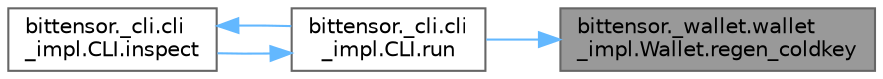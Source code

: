 digraph "bittensor._wallet.wallet_impl.Wallet.regen_coldkey"
{
 // LATEX_PDF_SIZE
  bgcolor="transparent";
  edge [fontname=Helvetica,fontsize=10,labelfontname=Helvetica,labelfontsize=10];
  node [fontname=Helvetica,fontsize=10,shape=box,height=0.2,width=0.4];
  rankdir="RL";
  Node1 [label="bittensor._wallet.wallet\l_impl.Wallet.regen_coldkey",height=0.2,width=0.4,color="gray40", fillcolor="grey60", style="filled", fontcolor="black",tooltip=" "];
  Node1 -> Node2 [dir="back",color="steelblue1",style="solid"];
  Node2 [label="bittensor._cli.cli\l_impl.CLI.run",height=0.2,width=0.4,color="grey40", fillcolor="white", style="filled",URL="$classbittensor_1_1__cli_1_1cli__impl_1_1_c_l_i.html#aefb4bb012305712b2dbbd29545c843ce",tooltip=" "];
  Node2 -> Node3 [dir="back",color="steelblue1",style="solid"];
  Node3 [label="bittensor._cli.cli\l_impl.CLI.inspect",height=0.2,width=0.4,color="grey40", fillcolor="white", style="filled",URL="$classbittensor_1_1__cli_1_1cli__impl_1_1_c_l_i.html#ae03172c94947caed1fdc0a5c0a0aa8c2",tooltip=" "];
  Node3 -> Node2 [dir="back",color="steelblue1",style="solid"];
}
